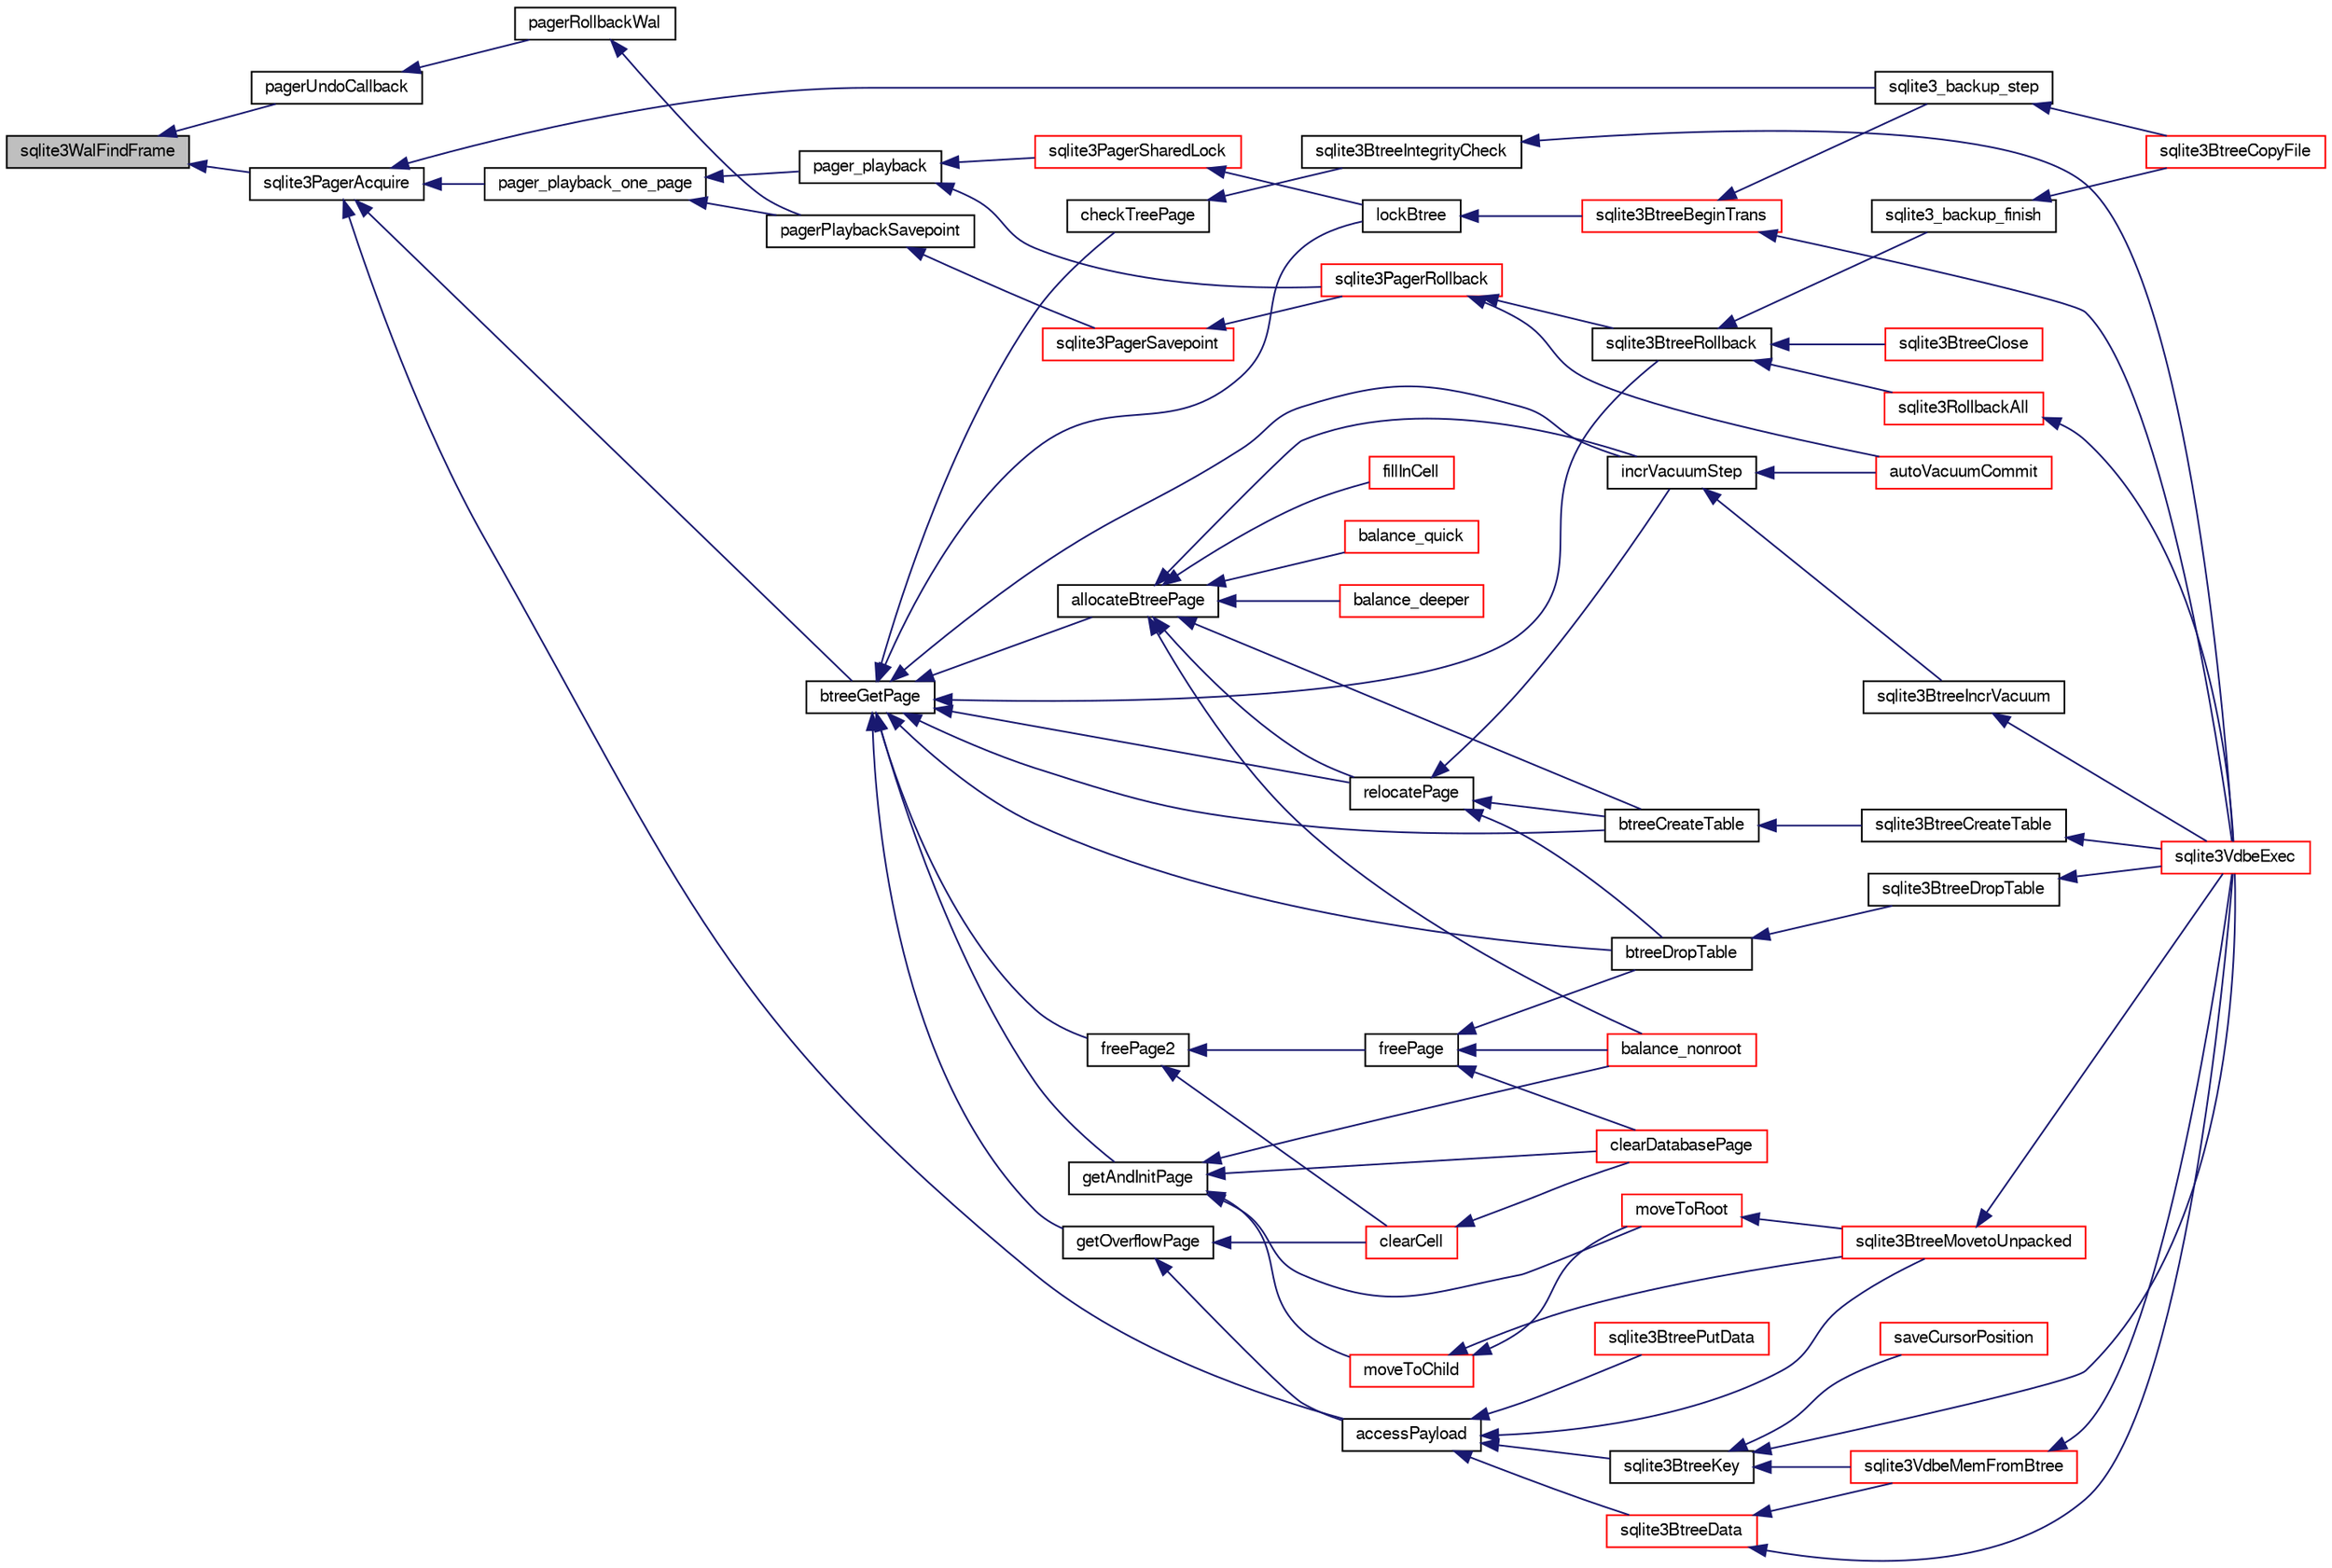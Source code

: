 digraph "sqlite3WalFindFrame"
{
  edge [fontname="FreeSans",fontsize="10",labelfontname="FreeSans",labelfontsize="10"];
  node [fontname="FreeSans",fontsize="10",shape=record];
  rankdir="LR";
  Node812338 [label="sqlite3WalFindFrame",height=0.2,width=0.4,color="black", fillcolor="grey75", style="filled", fontcolor="black"];
  Node812338 -> Node812339 [dir="back",color="midnightblue",fontsize="10",style="solid",fontname="FreeSans"];
  Node812339 [label="pagerUndoCallback",height=0.2,width=0.4,color="black", fillcolor="white", style="filled",URL="$sqlite3_8c.html#aca578b7eaed97dbbc2219eb67e1de24f"];
  Node812339 -> Node812340 [dir="back",color="midnightblue",fontsize="10",style="solid",fontname="FreeSans"];
  Node812340 [label="pagerRollbackWal",height=0.2,width=0.4,color="black", fillcolor="white", style="filled",URL="$sqlite3_8c.html#a80911cae8e3a137646b54d4e3e52147b"];
  Node812340 -> Node812341 [dir="back",color="midnightblue",fontsize="10",style="solid",fontname="FreeSans"];
  Node812341 [label="pagerPlaybackSavepoint",height=0.2,width=0.4,color="black", fillcolor="white", style="filled",URL="$sqlite3_8c.html#aedf76c3b6661c4244cc3e2c5464fd12e"];
  Node812341 -> Node812342 [dir="back",color="midnightblue",fontsize="10",style="solid",fontname="FreeSans"];
  Node812342 [label="sqlite3PagerSavepoint",height=0.2,width=0.4,color="red", fillcolor="white", style="filled",URL="$sqlite3_8c.html#a8b5f1920b6a8b564a47e243868f2c8d4"];
  Node812342 -> Node812343 [dir="back",color="midnightblue",fontsize="10",style="solid",fontname="FreeSans"];
  Node812343 [label="sqlite3PagerRollback",height=0.2,width=0.4,color="red", fillcolor="white", style="filled",URL="$sqlite3_8c.html#afdd2ecbb97b7a716892ff6bd10c7dfd0"];
  Node812343 -> Node812660 [dir="back",color="midnightblue",fontsize="10",style="solid",fontname="FreeSans"];
  Node812660 [label="autoVacuumCommit",height=0.2,width=0.4,color="red", fillcolor="white", style="filled",URL="$sqlite3_8c.html#a809d22c6311135ae3048adf41febaef0"];
  Node812343 -> Node812666 [dir="back",color="midnightblue",fontsize="10",style="solid",fontname="FreeSans"];
  Node812666 [label="sqlite3BtreeRollback",height=0.2,width=0.4,color="black", fillcolor="white", style="filled",URL="$sqlite3_8c.html#a317473acdafdd688385c8954f09de186"];
  Node812666 -> Node812613 [dir="back",color="midnightblue",fontsize="10",style="solid",fontname="FreeSans"];
  Node812613 [label="sqlite3BtreeClose",height=0.2,width=0.4,color="red", fillcolor="white", style="filled",URL="$sqlite3_8c.html#a729b65009b66a99200496b09c124df01"];
  Node812666 -> Node812577 [dir="back",color="midnightblue",fontsize="10",style="solid",fontname="FreeSans"];
  Node812577 [label="sqlite3_backup_finish",height=0.2,width=0.4,color="black", fillcolor="white", style="filled",URL="$sqlite3_8h.html#a176857dd58d99be53b6d7305533e0048"];
  Node812577 -> Node812561 [dir="back",color="midnightblue",fontsize="10",style="solid",fontname="FreeSans"];
  Node812561 [label="sqlite3BtreeCopyFile",height=0.2,width=0.4,color="red", fillcolor="white", style="filled",URL="$sqlite3_8c.html#a4d9e19a79f0d5c1dfcef0bd137ae83f9"];
  Node812666 -> Node812565 [dir="back",color="midnightblue",fontsize="10",style="solid",fontname="FreeSans"];
  Node812565 [label="sqlite3RollbackAll",height=0.2,width=0.4,color="red", fillcolor="white", style="filled",URL="$sqlite3_8c.html#ad902dd388d73208539f557962e3fe6bb"];
  Node812565 -> Node812347 [dir="back",color="midnightblue",fontsize="10",style="solid",fontname="FreeSans"];
  Node812347 [label="sqlite3VdbeExec",height=0.2,width=0.4,color="red", fillcolor="white", style="filled",URL="$sqlite3_8c.html#a8ce40a614bdc56719c4d642b1e4dfb21"];
  Node812338 -> Node812619 [dir="back",color="midnightblue",fontsize="10",style="solid",fontname="FreeSans"];
  Node812619 [label="sqlite3PagerAcquire",height=0.2,width=0.4,color="black", fillcolor="white", style="filled",URL="$sqlite3_8c.html#a22a53daafd2bd778cda390312651f994"];
  Node812619 -> Node812620 [dir="back",color="midnightblue",fontsize="10",style="solid",fontname="FreeSans"];
  Node812620 [label="pager_playback_one_page",height=0.2,width=0.4,color="black", fillcolor="white", style="filled",URL="$sqlite3_8c.html#adfca1dee9939482792fe2b4ed982d00e"];
  Node812620 -> Node812621 [dir="back",color="midnightblue",fontsize="10",style="solid",fontname="FreeSans"];
  Node812621 [label="pager_playback",height=0.2,width=0.4,color="black", fillcolor="white", style="filled",URL="$sqlite3_8c.html#a9d9a750a9fc76eb4b668c8a16b164a65"];
  Node812621 -> Node812622 [dir="back",color="midnightblue",fontsize="10",style="solid",fontname="FreeSans"];
  Node812622 [label="sqlite3PagerSharedLock",height=0.2,width=0.4,color="red", fillcolor="white", style="filled",URL="$sqlite3_8c.html#a58c197b629fb6eaacf96c7add57c70df"];
  Node812622 -> Node812624 [dir="back",color="midnightblue",fontsize="10",style="solid",fontname="FreeSans"];
  Node812624 [label="lockBtree",height=0.2,width=0.4,color="black", fillcolor="white", style="filled",URL="$sqlite3_8c.html#a5b808194d3178be15705a420265cee9d"];
  Node812624 -> Node812625 [dir="back",color="midnightblue",fontsize="10",style="solid",fontname="FreeSans"];
  Node812625 [label="sqlite3BtreeBeginTrans",height=0.2,width=0.4,color="red", fillcolor="white", style="filled",URL="$sqlite3_8c.html#a52d6706df15c67c22aa7d0e290c16bf5"];
  Node812625 -> Node812560 [dir="back",color="midnightblue",fontsize="10",style="solid",fontname="FreeSans"];
  Node812560 [label="sqlite3_backup_step",height=0.2,width=0.4,color="black", fillcolor="white", style="filled",URL="$sqlite3_8h.html#a1699b75e98d082eebc465a9e64c35269"];
  Node812560 -> Node812561 [dir="back",color="midnightblue",fontsize="10",style="solid",fontname="FreeSans"];
  Node812625 -> Node812347 [dir="back",color="midnightblue",fontsize="10",style="solid",fontname="FreeSans"];
  Node812621 -> Node812343 [dir="back",color="midnightblue",fontsize="10",style="solid",fontname="FreeSans"];
  Node812620 -> Node812341 [dir="back",color="midnightblue",fontsize="10",style="solid",fontname="FreeSans"];
  Node812619 -> Node812627 [dir="back",color="midnightblue",fontsize="10",style="solid",fontname="FreeSans"];
  Node812627 [label="btreeGetPage",height=0.2,width=0.4,color="black", fillcolor="white", style="filled",URL="$sqlite3_8c.html#ac59679e30ceb0190614fbd19a7feb6de"];
  Node812627 -> Node812628 [dir="back",color="midnightblue",fontsize="10",style="solid",fontname="FreeSans"];
  Node812628 [label="getAndInitPage",height=0.2,width=0.4,color="black", fillcolor="white", style="filled",URL="$sqlite3_8c.html#ae85122d12808231a8d58459440a405ab"];
  Node812628 -> Node812629 [dir="back",color="midnightblue",fontsize="10",style="solid",fontname="FreeSans"];
  Node812629 [label="moveToChild",height=0.2,width=0.4,color="red", fillcolor="white", style="filled",URL="$sqlite3_8c.html#a1dbea539dd841af085ba1e1390922237"];
  Node812629 -> Node812630 [dir="back",color="midnightblue",fontsize="10",style="solid",fontname="FreeSans"];
  Node812630 [label="moveToRoot",height=0.2,width=0.4,color="red", fillcolor="white", style="filled",URL="$sqlite3_8c.html#a2b8fb9bf88e10e7e4dedc8da64e7e956"];
  Node812630 -> Node812633 [dir="back",color="midnightblue",fontsize="10",style="solid",fontname="FreeSans"];
  Node812633 [label="sqlite3BtreeMovetoUnpacked",height=0.2,width=0.4,color="red", fillcolor="white", style="filled",URL="$sqlite3_8c.html#a6d0b5aed55d5e85a0a6bfcae169fe579"];
  Node812633 -> Node812347 [dir="back",color="midnightblue",fontsize="10",style="solid",fontname="FreeSans"];
  Node812629 -> Node812633 [dir="back",color="midnightblue",fontsize="10",style="solid",fontname="FreeSans"];
  Node812628 -> Node812630 [dir="back",color="midnightblue",fontsize="10",style="solid",fontname="FreeSans"];
  Node812628 -> Node812650 [dir="back",color="midnightblue",fontsize="10",style="solid",fontname="FreeSans"];
  Node812650 [label="balance_nonroot",height=0.2,width=0.4,color="red", fillcolor="white", style="filled",URL="$sqlite3_8c.html#a513ba5c0beb3462a4b60064469f1539d"];
  Node812628 -> Node812652 [dir="back",color="midnightblue",fontsize="10",style="solid",fontname="FreeSans"];
  Node812652 [label="clearDatabasePage",height=0.2,width=0.4,color="red", fillcolor="white", style="filled",URL="$sqlite3_8c.html#aecc3046a56feeeabd3ca93c0685e35d5"];
  Node812627 -> Node812624 [dir="back",color="midnightblue",fontsize="10",style="solid",fontname="FreeSans"];
  Node812627 -> Node812657 [dir="back",color="midnightblue",fontsize="10",style="solid",fontname="FreeSans"];
  Node812657 [label="relocatePage",height=0.2,width=0.4,color="black", fillcolor="white", style="filled",URL="$sqlite3_8c.html#af8fb5934ff87b02845c89350c57fd2bc"];
  Node812657 -> Node812658 [dir="back",color="midnightblue",fontsize="10",style="solid",fontname="FreeSans"];
  Node812658 [label="incrVacuumStep",height=0.2,width=0.4,color="black", fillcolor="white", style="filled",URL="$sqlite3_8c.html#a68a85130a567f1700dc0907ec9227892"];
  Node812658 -> Node812659 [dir="back",color="midnightblue",fontsize="10",style="solid",fontname="FreeSans"];
  Node812659 [label="sqlite3BtreeIncrVacuum",height=0.2,width=0.4,color="black", fillcolor="white", style="filled",URL="$sqlite3_8c.html#a0b4c98acfd785fc6d5dc5c3237030318"];
  Node812659 -> Node812347 [dir="back",color="midnightblue",fontsize="10",style="solid",fontname="FreeSans"];
  Node812658 -> Node812660 [dir="back",color="midnightblue",fontsize="10",style="solid",fontname="FreeSans"];
  Node812657 -> Node812664 [dir="back",color="midnightblue",fontsize="10",style="solid",fontname="FreeSans"];
  Node812664 [label="btreeCreateTable",height=0.2,width=0.4,color="black", fillcolor="white", style="filled",URL="$sqlite3_8c.html#a48e09eaac366a6b585edd02553872954"];
  Node812664 -> Node812665 [dir="back",color="midnightblue",fontsize="10",style="solid",fontname="FreeSans"];
  Node812665 [label="sqlite3BtreeCreateTable",height=0.2,width=0.4,color="black", fillcolor="white", style="filled",URL="$sqlite3_8c.html#a1a9ef91a0faff12254ec3f58cade3291"];
  Node812665 -> Node812347 [dir="back",color="midnightblue",fontsize="10",style="solid",fontname="FreeSans"];
  Node812657 -> Node812655 [dir="back",color="midnightblue",fontsize="10",style="solid",fontname="FreeSans"];
  Node812655 [label="btreeDropTable",height=0.2,width=0.4,color="black", fillcolor="white", style="filled",URL="$sqlite3_8c.html#abba4061ea34842db278e91f537d2c2ff"];
  Node812655 -> Node812656 [dir="back",color="midnightblue",fontsize="10",style="solid",fontname="FreeSans"];
  Node812656 [label="sqlite3BtreeDropTable",height=0.2,width=0.4,color="black", fillcolor="white", style="filled",URL="$sqlite3_8c.html#a7b9a218bc08d8acfc94b74ea5c47eaa8"];
  Node812656 -> Node812347 [dir="back",color="midnightblue",fontsize="10",style="solid",fontname="FreeSans"];
  Node812627 -> Node812658 [dir="back",color="midnightblue",fontsize="10",style="solid",fontname="FreeSans"];
  Node812627 -> Node812666 [dir="back",color="midnightblue",fontsize="10",style="solid",fontname="FreeSans"];
  Node812627 -> Node812667 [dir="back",color="midnightblue",fontsize="10",style="solid",fontname="FreeSans"];
  Node812667 [label="getOverflowPage",height=0.2,width=0.4,color="black", fillcolor="white", style="filled",URL="$sqlite3_8c.html#af907f898e049d621e2c9dc1ed1d63cf4"];
  Node812667 -> Node812668 [dir="back",color="midnightblue",fontsize="10",style="solid",fontname="FreeSans"];
  Node812668 [label="accessPayload",height=0.2,width=0.4,color="black", fillcolor="white", style="filled",URL="$sqlite3_8c.html#acf70e6d3cb6afd54d677b3dffb6959d2"];
  Node812668 -> Node812669 [dir="back",color="midnightblue",fontsize="10",style="solid",fontname="FreeSans"];
  Node812669 [label="sqlite3BtreeKey",height=0.2,width=0.4,color="black", fillcolor="white", style="filled",URL="$sqlite3_8c.html#ac2d5b22a7aae9c57b8a4ef7be643c1cd"];
  Node812669 -> Node812670 [dir="back",color="midnightblue",fontsize="10",style="solid",fontname="FreeSans"];
  Node812670 [label="saveCursorPosition",height=0.2,width=0.4,color="red", fillcolor="white", style="filled",URL="$sqlite3_8c.html#a1fd19e15f7d2a03087f0c1f287dda917"];
  Node812669 -> Node812674 [dir="back",color="midnightblue",fontsize="10",style="solid",fontname="FreeSans"];
  Node812674 [label="sqlite3VdbeMemFromBtree",height=0.2,width=0.4,color="red", fillcolor="white", style="filled",URL="$sqlite3_8c.html#a2f4630d8648b1bf4ffcda8c6813518d2"];
  Node812674 -> Node812347 [dir="back",color="midnightblue",fontsize="10",style="solid",fontname="FreeSans"];
  Node812669 -> Node812347 [dir="back",color="midnightblue",fontsize="10",style="solid",fontname="FreeSans"];
  Node812668 -> Node812677 [dir="back",color="midnightblue",fontsize="10",style="solid",fontname="FreeSans"];
  Node812677 [label="sqlite3BtreeData",height=0.2,width=0.4,color="red", fillcolor="white", style="filled",URL="$sqlite3_8c.html#a1790f0a3e62aea4361ab60996272a78c"];
  Node812677 -> Node812674 [dir="back",color="midnightblue",fontsize="10",style="solid",fontname="FreeSans"];
  Node812677 -> Node812347 [dir="back",color="midnightblue",fontsize="10",style="solid",fontname="FreeSans"];
  Node812668 -> Node812633 [dir="back",color="midnightblue",fontsize="10",style="solid",fontname="FreeSans"];
  Node812668 -> Node812673 [dir="back",color="midnightblue",fontsize="10",style="solid",fontname="FreeSans"];
  Node812673 [label="sqlite3BtreePutData",height=0.2,width=0.4,color="red", fillcolor="white", style="filled",URL="$sqlite3_8c.html#a3de4f8662e8ea70d283bd57db1152a4c"];
  Node812667 -> Node812678 [dir="back",color="midnightblue",fontsize="10",style="solid",fontname="FreeSans"];
  Node812678 [label="clearCell",height=0.2,width=0.4,color="red", fillcolor="white", style="filled",URL="$sqlite3_8c.html#acde9692b1b53b7e35fa3ee62c01a0341"];
  Node812678 -> Node812652 [dir="back",color="midnightblue",fontsize="10",style="solid",fontname="FreeSans"];
  Node812627 -> Node812679 [dir="back",color="midnightblue",fontsize="10",style="solid",fontname="FreeSans"];
  Node812679 [label="allocateBtreePage",height=0.2,width=0.4,color="black", fillcolor="white", style="filled",URL="$sqlite3_8c.html#ae84ce1103eabfe9455a6a59e6cec4a33"];
  Node812679 -> Node812657 [dir="back",color="midnightblue",fontsize="10",style="solid",fontname="FreeSans"];
  Node812679 -> Node812658 [dir="back",color="midnightblue",fontsize="10",style="solid",fontname="FreeSans"];
  Node812679 -> Node812680 [dir="back",color="midnightblue",fontsize="10",style="solid",fontname="FreeSans"];
  Node812680 [label="fillInCell",height=0.2,width=0.4,color="red", fillcolor="white", style="filled",URL="$sqlite3_8c.html#ab66a77004cf93954f2aae7e52a4e51a7"];
  Node812679 -> Node812681 [dir="back",color="midnightblue",fontsize="10",style="solid",fontname="FreeSans"];
  Node812681 [label="balance_quick",height=0.2,width=0.4,color="red", fillcolor="white", style="filled",URL="$sqlite3_8c.html#a92f1869a02b8b9196e5ea7ed2e61c328"];
  Node812679 -> Node812650 [dir="back",color="midnightblue",fontsize="10",style="solid",fontname="FreeSans"];
  Node812679 -> Node812682 [dir="back",color="midnightblue",fontsize="10",style="solid",fontname="FreeSans"];
  Node812682 [label="balance_deeper",height=0.2,width=0.4,color="red", fillcolor="white", style="filled",URL="$sqlite3_8c.html#af8eafba12a6ebc987cf6ae89f4cce1a8"];
  Node812679 -> Node812664 [dir="back",color="midnightblue",fontsize="10",style="solid",fontname="FreeSans"];
  Node812627 -> Node812683 [dir="back",color="midnightblue",fontsize="10",style="solid",fontname="FreeSans"];
  Node812683 [label="freePage2",height=0.2,width=0.4,color="black", fillcolor="white", style="filled",URL="$sqlite3_8c.html#a625a2c2bdaf95cdb3a7cb945201f7efb"];
  Node812683 -> Node812684 [dir="back",color="midnightblue",fontsize="10",style="solid",fontname="FreeSans"];
  Node812684 [label="freePage",height=0.2,width=0.4,color="black", fillcolor="white", style="filled",URL="$sqlite3_8c.html#ad98f5006fdec390948dd2966cf0cf12f"];
  Node812684 -> Node812650 [dir="back",color="midnightblue",fontsize="10",style="solid",fontname="FreeSans"];
  Node812684 -> Node812652 [dir="back",color="midnightblue",fontsize="10",style="solid",fontname="FreeSans"];
  Node812684 -> Node812655 [dir="back",color="midnightblue",fontsize="10",style="solid",fontname="FreeSans"];
  Node812683 -> Node812678 [dir="back",color="midnightblue",fontsize="10",style="solid",fontname="FreeSans"];
  Node812627 -> Node812664 [dir="back",color="midnightblue",fontsize="10",style="solid",fontname="FreeSans"];
  Node812627 -> Node812655 [dir="back",color="midnightblue",fontsize="10",style="solid",fontname="FreeSans"];
  Node812627 -> Node812685 [dir="back",color="midnightblue",fontsize="10",style="solid",fontname="FreeSans"];
  Node812685 [label="checkTreePage",height=0.2,width=0.4,color="black", fillcolor="white", style="filled",URL="$sqlite3_8c.html#a0bdac89d12e5ac328d260ae8259777b2"];
  Node812685 -> Node812686 [dir="back",color="midnightblue",fontsize="10",style="solid",fontname="FreeSans"];
  Node812686 [label="sqlite3BtreeIntegrityCheck",height=0.2,width=0.4,color="black", fillcolor="white", style="filled",URL="$sqlite3_8c.html#aa00011902d9e5ba26452d147c43fa1d8"];
  Node812686 -> Node812347 [dir="back",color="midnightblue",fontsize="10",style="solid",fontname="FreeSans"];
  Node812619 -> Node812668 [dir="back",color="midnightblue",fontsize="10",style="solid",fontname="FreeSans"];
  Node812619 -> Node812560 [dir="back",color="midnightblue",fontsize="10",style="solid",fontname="FreeSans"];
}
